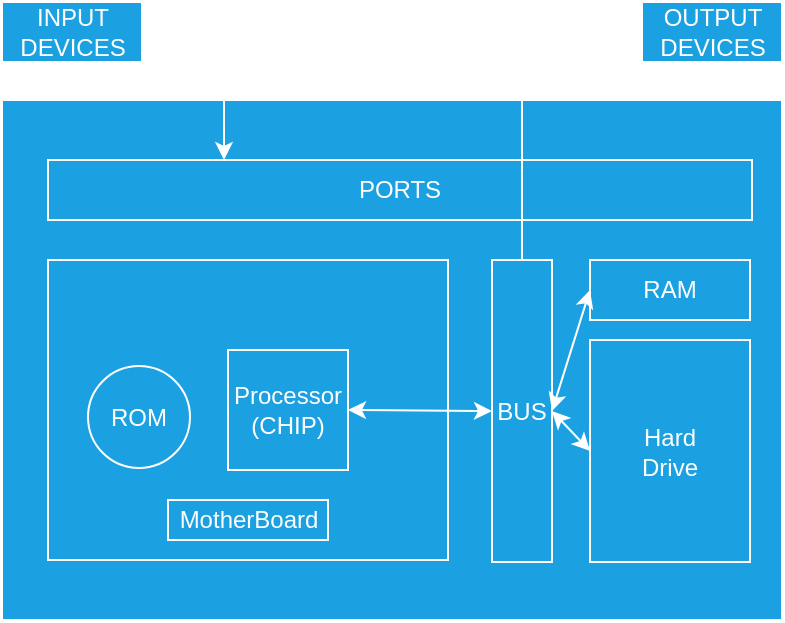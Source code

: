 <mxfile>
    <diagram id="BDpJym_U0e530S2uyPau" name="Page-1">
        <mxGraphModel dx="475" dy="359" grid="0" gridSize="10" guides="1" tooltips="1" connect="1" arrows="1" fold="1" page="0" pageScale="1" pageWidth="850" pageHeight="1100" math="0" shadow="0">
            <root>
                <mxCell id="0"/>
                <mxCell id="1" parent="0"/>
                <mxCell id="2" value="" style="rounded=0;whiteSpace=wrap;html=1;fillColor=#1ba1e2;fontColor=#ffffff;strokeColor=#FFFFFF;" parent="1" vertex="1">
                    <mxGeometry x="35" y="69" width="390" height="260" as="geometry"/>
                </mxCell>
                <mxCell id="3" value="RAM" style="rounded=0;whiteSpace=wrap;html=1;fillColor=#1ba1e2;fontColor=#ffffff;strokeColor=#FFFFFF;" parent="1" vertex="1">
                    <mxGeometry x="329" y="149" width="80" height="30" as="geometry"/>
                </mxCell>
                <mxCell id="4" value="Hard&lt;br&gt;Drive" style="rounded=0;whiteSpace=wrap;html=1;fillColor=#1ba1e2;fontColor=#ffffff;strokeColor=#FFFFFF;" parent="1" vertex="1">
                    <mxGeometry x="329" y="189" width="80" height="111" as="geometry"/>
                </mxCell>
                <mxCell id="5" value="" style="rounded=0;whiteSpace=wrap;html=1;fillColor=#1ba1e2;fontColor=#ffffff;strokeColor=#FFFFFF;" parent="1" vertex="1">
                    <mxGeometry x="58" y="149" width="200" height="150" as="geometry"/>
                </mxCell>
                <mxCell id="7" value="ROM" style="ellipse;whiteSpace=wrap;html=1;aspect=fixed;rounded=0;fillColor=#1ba1e2;fontColor=#ffffff;strokeColor=#FFFFFF;" parent="1" vertex="1">
                    <mxGeometry x="78" y="202" width="51" height="51" as="geometry"/>
                </mxCell>
                <mxCell id="8" value="Processor&lt;br&gt;(CHIP)" style="whiteSpace=wrap;html=1;aspect=fixed;rounded=0;fillColor=#1ba1e2;fontColor=#ffffff;strokeColor=#FFFFFF;" parent="1" vertex="1">
                    <mxGeometry x="148" y="194" width="60" height="60" as="geometry"/>
                </mxCell>
                <mxCell id="9" value="MotherBoard" style="text;html=1;resizable=0;autosize=1;align=center;verticalAlign=middle;points=[];rounded=0;fillColor=#1ba1e2;fontColor=#ffffff;strokeColor=#FFFFFF;" parent="1" vertex="1">
                    <mxGeometry x="118" y="269" width="80" height="20" as="geometry"/>
                </mxCell>
                <mxCell id="10" value="BUS" style="rounded=0;whiteSpace=wrap;html=1;fillColor=#1ba1e2;fontColor=#ffffff;strokeColor=#FFFFFF;" parent="1" vertex="1">
                    <mxGeometry x="280" y="149" width="30" height="151" as="geometry"/>
                </mxCell>
                <mxCell id="11" value="PORTS" style="rounded=0;whiteSpace=wrap;html=1;fillColor=#1ba1e2;fontColor=#ffffff;strokeColor=#FFFFFF;" parent="1" vertex="1">
                    <mxGeometry x="58" y="99" width="352" height="30" as="geometry"/>
                </mxCell>
                <mxCell id="12" value="INPUT&lt;br&gt;DEVICES" style="text;html=1;resizable=0;autosize=1;align=center;verticalAlign=middle;points=[];rounded=0;fillColor=#1ba1e2;fontColor=#ffffff;strokeColor=#FFFFFF;" parent="1" vertex="1">
                    <mxGeometry x="35" y="20" width="70" height="30" as="geometry"/>
                </mxCell>
                <mxCell id="13" value="OUTPUT&lt;br&gt;DEVICES" style="text;html=1;resizable=0;autosize=1;align=center;verticalAlign=middle;points=[];rounded=0;fillColor=#1ba1e2;fontColor=#ffffff;strokeColor=#FFFFFF;" parent="1" vertex="1">
                    <mxGeometry x="355" y="20" width="70" height="30" as="geometry"/>
                </mxCell>
                <mxCell id="15" value="" style="endArrow=classic;html=1;exitX=1.023;exitY=0.503;exitDx=0;exitDy=0;exitPerimeter=0;entryX=0.25;entryY=0;entryDx=0;entryDy=0;fontColor=default;fillColor=#1ba1e2;strokeColor=#FFFFFF;rounded=0;" parent="1" source="12" target="11" edge="1">
                    <mxGeometry width="50" height="50" relative="1" as="geometry">
                        <mxPoint x="220" y="200" as="sourcePoint"/>
                        <mxPoint x="270" y="150" as="targetPoint"/>
                        <Array as="points">
                            <mxPoint x="146" y="35"/>
                        </Array>
                    </mxGeometry>
                </mxCell>
                <mxCell id="16" value="" style="endArrow=classic;html=1;entryX=-0.034;entryY=0.637;entryDx=0;entryDy=0;entryPerimeter=0;exitX=0.5;exitY=0;exitDx=0;exitDy=0;fontColor=default;fillColor=#1ba1e2;strokeColor=#FFFFFF;rounded=0;" parent="1" source="10" target="13" edge="1">
                    <mxGeometry width="50" height="50" relative="1" as="geometry">
                        <mxPoint x="220" y="200" as="sourcePoint"/>
                        <mxPoint x="270" y="150" as="targetPoint"/>
                        <Array as="points">
                            <mxPoint x="295" y="39"/>
                        </Array>
                    </mxGeometry>
                </mxCell>
                <mxCell id="20" value="" style="endArrow=classic;startArrow=classic;html=1;entryX=0;entryY=0.5;entryDx=0;entryDy=0;exitX=1;exitY=0.5;exitDx=0;exitDy=0;fontColor=default;fillColor=#1ba1e2;strokeColor=#FFFFFF;rounded=0;" parent="1" source="8" target="10" edge="1">
                    <mxGeometry width="50" height="50" relative="1" as="geometry">
                        <mxPoint x="220" y="200" as="sourcePoint"/>
                        <mxPoint x="270" y="150" as="targetPoint"/>
                    </mxGeometry>
                </mxCell>
                <mxCell id="21" value="" style="endArrow=classic;startArrow=classic;html=1;exitX=1;exitY=0.5;exitDx=0;exitDy=0;entryX=0;entryY=0.5;entryDx=0;entryDy=0;fontColor=default;fillColor=#1ba1e2;strokeColor=#FFFFFF;rounded=0;" parent="1" source="10" target="3" edge="1">
                    <mxGeometry width="50" height="50" relative="1" as="geometry">
                        <mxPoint x="220" y="200" as="sourcePoint"/>
                        <mxPoint x="270" y="150" as="targetPoint"/>
                    </mxGeometry>
                </mxCell>
                <mxCell id="22" value="" style="endArrow=classic;startArrow=classic;html=1;exitX=1;exitY=0.5;exitDx=0;exitDy=0;entryX=0;entryY=0.5;entryDx=0;entryDy=0;fontColor=default;fillColor=#1ba1e2;strokeColor=#FFFFFF;rounded=0;" parent="1" source="10" target="4" edge="1">
                    <mxGeometry width="50" height="50" relative="1" as="geometry">
                        <mxPoint x="220" y="200" as="sourcePoint"/>
                        <mxPoint x="270" y="150" as="targetPoint"/>
                    </mxGeometry>
                </mxCell>
            </root>
        </mxGraphModel>
    </diagram>
</mxfile>